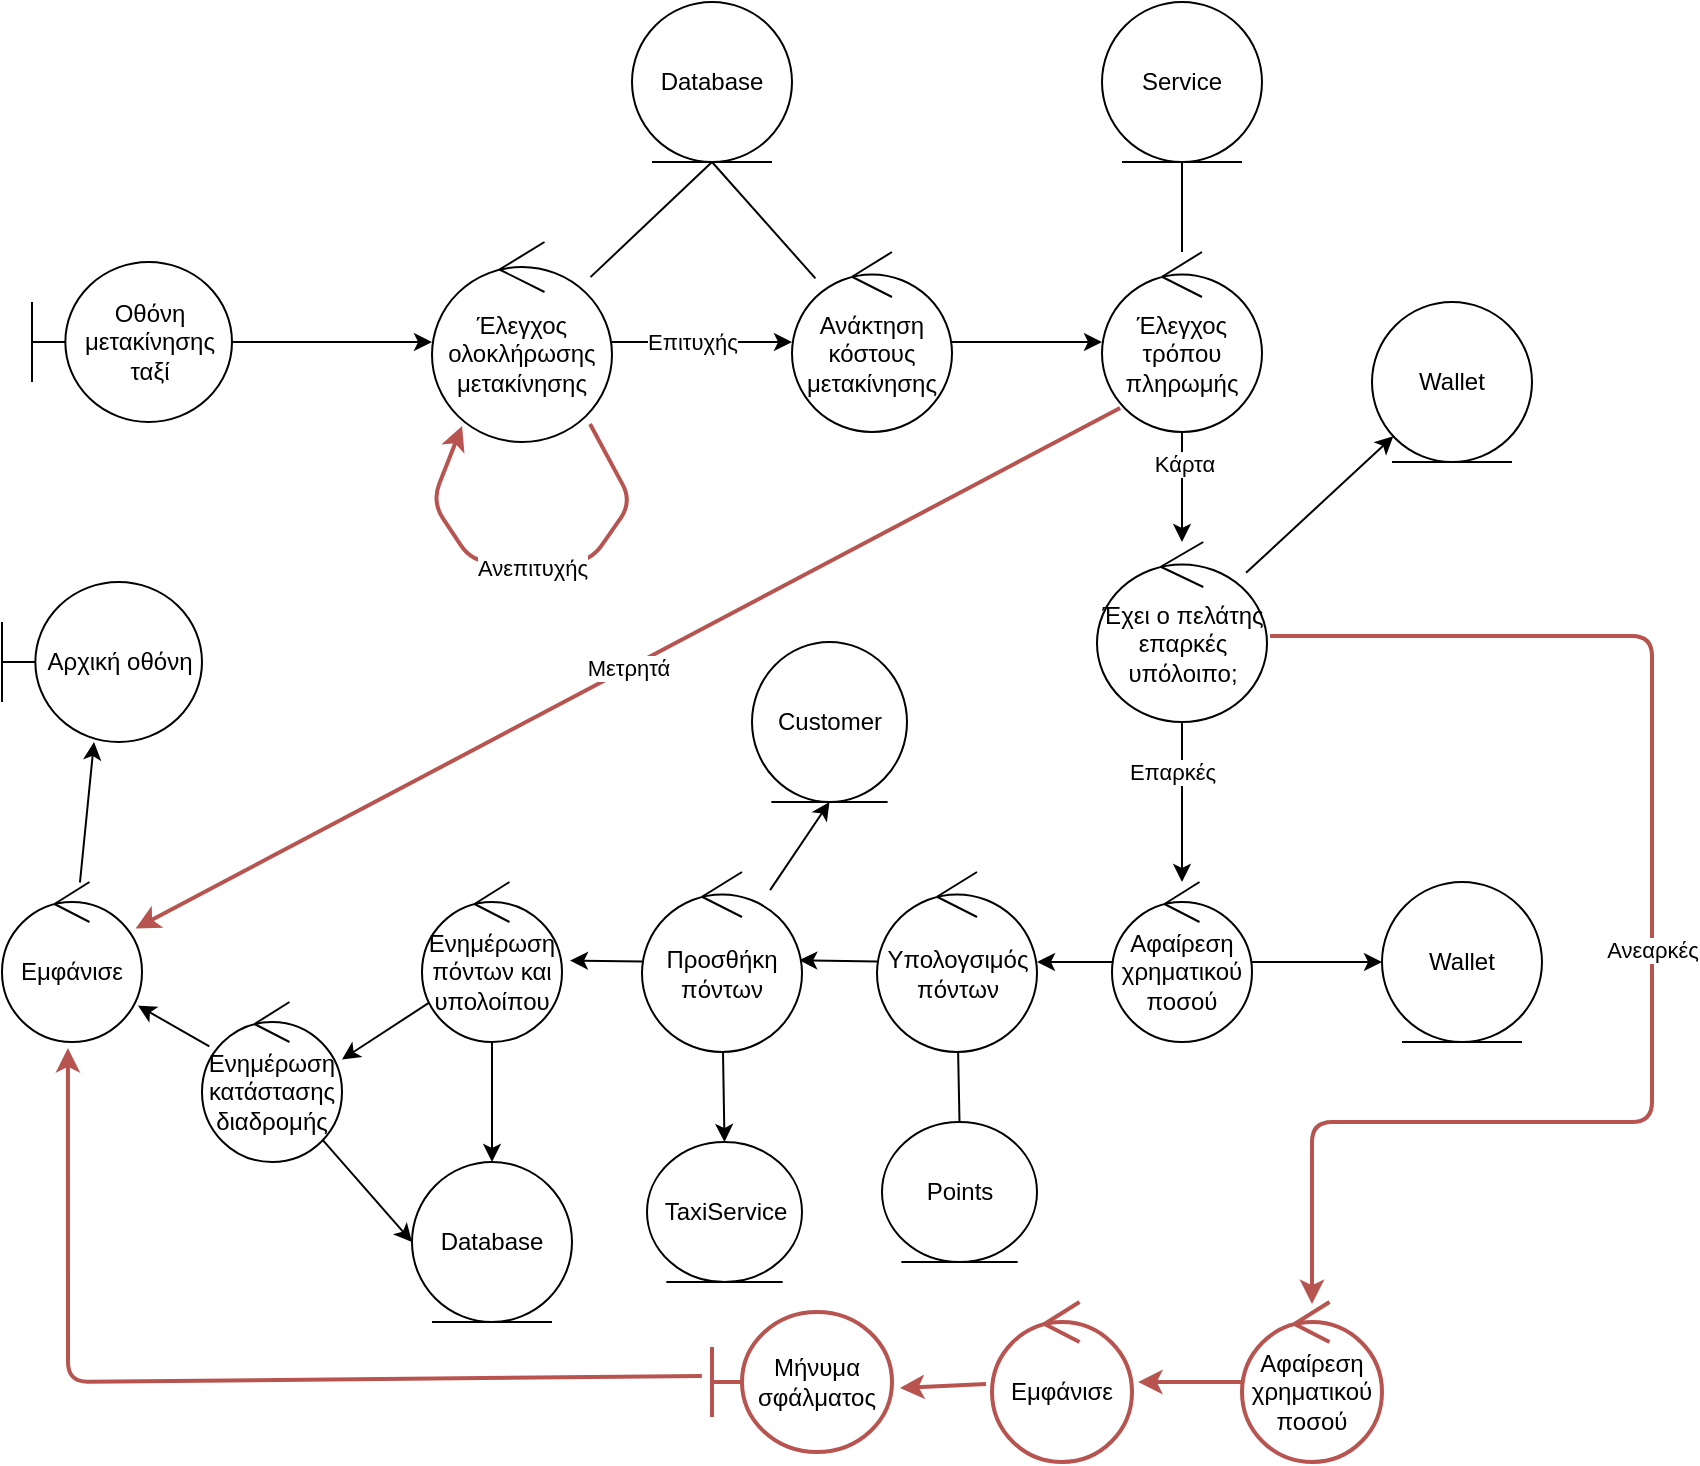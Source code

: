 <mxfile>
    <diagram id="DId9uxz7sm1LXZV5XANA" name="Page-1">
        <mxGraphModel dx="323" dy="272" grid="1" gridSize="10" guides="1" tooltips="1" connect="1" arrows="1" fold="1" page="1" pageScale="1" pageWidth="850" pageHeight="1100" math="0" shadow="0">
            <root>
                <mxCell id="0"/>
                <mxCell id="1" parent="0"/>
                <mxCell id="13" style="edgeStyle=none;html=1;" parent="1" source="5" target="12" edge="1">
                    <mxGeometry relative="1" as="geometry"/>
                </mxCell>
                <mxCell id="5" value="Οθόνη μετακίνησης&lt;br&gt;ταξί" style="shape=umlBoundary;whiteSpace=wrap;html=1;" parent="1" vertex="1">
                    <mxGeometry x="40" y="210" width="100" height="80" as="geometry"/>
                </mxCell>
                <mxCell id="15" style="edgeStyle=none;html=1;entryX=0.5;entryY=1;entryDx=0;entryDy=0;endArrow=none;endFill=0;" parent="1" source="12" target="14" edge="1">
                    <mxGeometry relative="1" as="geometry"/>
                </mxCell>
                <mxCell id="17" value="" style="edgeStyle=none;html=1;" parent="1" source="12" target="16" edge="1">
                    <mxGeometry relative="1" as="geometry"/>
                </mxCell>
                <mxCell id="18" value="Επιτυχής" style="edgeLabel;html=1;align=center;verticalAlign=middle;resizable=0;points=[];" parent="17" vertex="1" connectable="0">
                    <mxGeometry x="-0.401" y="1" relative="1" as="geometry">
                        <mxPoint x="13" y="1" as="offset"/>
                    </mxGeometry>
                </mxCell>
                <mxCell id="12" value="Έλεγχος ολοκλήρωσης μετακίνησης" style="ellipse;shape=umlControl;whiteSpace=wrap;html=1;" parent="1" vertex="1">
                    <mxGeometry x="240" y="200" width="90" height="100" as="geometry"/>
                </mxCell>
                <mxCell id="14" value="Database" style="ellipse;shape=umlEntity;whiteSpace=wrap;html=1;" parent="1" vertex="1">
                    <mxGeometry x="340" y="80" width="80" height="80" as="geometry"/>
                </mxCell>
                <mxCell id="20" value="" style="edgeStyle=none;html=1;entryX=0.5;entryY=1;entryDx=0;entryDy=0;endArrow=none;endFill=0;" parent="1" source="16" target="14" edge="1">
                    <mxGeometry relative="1" as="geometry">
                        <mxPoint x="460" y="160" as="targetPoint"/>
                    </mxGeometry>
                </mxCell>
                <mxCell id="24" value="" style="edgeStyle=none;html=1;" parent="1" source="16" target="21" edge="1">
                    <mxGeometry relative="1" as="geometry"/>
                </mxCell>
                <mxCell id="16" value="Ανάκτηση κόστους μετακίνησης" style="ellipse;shape=umlControl;whiteSpace=wrap;html=1;" parent="1" vertex="1">
                    <mxGeometry x="420" y="205" width="80" height="90" as="geometry"/>
                </mxCell>
                <mxCell id="27" value="" style="edgeStyle=none;html=1;" parent="1" source="21" target="26" edge="1">
                    <mxGeometry relative="1" as="geometry"/>
                </mxCell>
                <mxCell id="28" value="Κάρτα" style="edgeLabel;html=1;align=center;verticalAlign=middle;resizable=0;points=[];" parent="27" connectable="0" vertex="1">
                    <mxGeometry x="-0.44" y="1" relative="1" as="geometry">
                        <mxPoint as="offset"/>
                    </mxGeometry>
                </mxCell>
                <mxCell id="74" value="" style="edgeStyle=none;html=1;endArrow=none;endFill=0;" parent="1" source="21" target="73" edge="1">
                    <mxGeometry relative="1" as="geometry"/>
                </mxCell>
                <mxCell id="21" value="Έλεγχος τρόπου πληρωμής" style="ellipse;shape=umlControl;whiteSpace=wrap;html=1;" parent="1" vertex="1">
                    <mxGeometry x="575" y="205" width="80" height="90" as="geometry"/>
                </mxCell>
                <mxCell id="30" value="" style="edgeStyle=none;html=1;" parent="1" source="26" target="29" edge="1">
                    <mxGeometry relative="1" as="geometry"/>
                </mxCell>
                <mxCell id="32" value="" style="edgeStyle=none;html=1;" parent="1" source="26" target="31" edge="1">
                    <mxGeometry relative="1" as="geometry"/>
                </mxCell>
                <mxCell id="33" value="Επαρκές" style="edgeLabel;html=1;align=center;verticalAlign=middle;resizable=0;points=[];" parent="32" vertex="1" connectable="0">
                    <mxGeometry x="-0.363" y="1" relative="1" as="geometry">
                        <mxPoint x="-6" y="-1" as="offset"/>
                    </mxGeometry>
                </mxCell>
                <mxCell id="26" value="Έχει ο πελάτης επαρκές υπόλοιπο;" style="ellipse;shape=umlControl;whiteSpace=wrap;html=1;" parent="1" vertex="1">
                    <mxGeometry x="572.5" y="350" width="85" height="90" as="geometry"/>
                </mxCell>
                <mxCell id="29" value="Wallet" style="ellipse;shape=umlEntity;whiteSpace=wrap;html=1;" parent="1" vertex="1">
                    <mxGeometry x="710" y="230" width="80" height="80" as="geometry"/>
                </mxCell>
                <mxCell id="36" value="" style="edgeStyle=none;html=1;" parent="1" source="31" target="35" edge="1">
                    <mxGeometry relative="1" as="geometry"/>
                </mxCell>
                <mxCell id="39" value="" style="edgeStyle=none;html=1;" parent="1" source="31" target="38" edge="1">
                    <mxGeometry relative="1" as="geometry"/>
                </mxCell>
                <mxCell id="31" value="Αφαίρεση χρηματικού ποσού" style="ellipse;shape=umlControl;whiteSpace=wrap;html=1;" parent="1" vertex="1">
                    <mxGeometry x="580" y="520" width="70" height="80" as="geometry"/>
                </mxCell>
                <mxCell id="35" value="Wallet" style="ellipse;shape=umlEntity;whiteSpace=wrap;html=1;" parent="1" vertex="1">
                    <mxGeometry x="715" y="520" width="80" height="80" as="geometry"/>
                </mxCell>
                <mxCell id="41" value="" style="edgeStyle=none;html=1;endArrow=none;endFill=0;entryX=0.5;entryY=0;entryDx=0;entryDy=0;" parent="1" source="38" target="84" edge="1">
                    <mxGeometry relative="1" as="geometry"/>
                </mxCell>
                <mxCell id="76" value="" style="edgeStyle=none;html=1;endArrow=classic;endFill=1;entryX=0.983;entryY=0.49;entryDx=0;entryDy=0;entryPerimeter=0;" parent="1" source="38" target="75" edge="1">
                    <mxGeometry relative="1" as="geometry"/>
                </mxCell>
                <mxCell id="38" value="Υπολογσιμός πόντων" style="ellipse;shape=umlControl;whiteSpace=wrap;html=1;" parent="1" vertex="1">
                    <mxGeometry x="462.5" y="515" width="80" height="90" as="geometry"/>
                </mxCell>
                <mxCell id="40" value="TaxiService" style="ellipse;shape=umlEntity;whiteSpace=wrap;html=1;" parent="1" vertex="1">
                    <mxGeometry x="347.5" y="650" width="77.5" height="70" as="geometry"/>
                </mxCell>
                <mxCell id="45" value="" style="edgeStyle=none;html=1;entryX=0.5;entryY=0;entryDx=0;entryDy=0;" parent="1" source="42" target="43" edge="1">
                    <mxGeometry relative="1" as="geometry"/>
                </mxCell>
                <mxCell id="47" value="" style="edgeStyle=none;html=1;entryX=1;entryY=0.359;entryDx=0;entryDy=0;entryPerimeter=0;" parent="1" source="42" target="81" edge="1">
                    <mxGeometry relative="1" as="geometry"/>
                </mxCell>
                <mxCell id="42" value="Ενημέρωση πόντων και υπολοίπου" style="ellipse;shape=umlControl;whiteSpace=wrap;html=1;" parent="1" vertex="1">
                    <mxGeometry x="235" y="520" width="70" height="80" as="geometry"/>
                </mxCell>
                <mxCell id="43" value="Database" style="ellipse;shape=umlEntity;whiteSpace=wrap;html=1;" parent="1" vertex="1">
                    <mxGeometry x="230" y="660" width="80" height="80" as="geometry"/>
                </mxCell>
                <mxCell id="49" value="" style="edgeStyle=none;html=1;" parent="1" source="46" target="48" edge="1">
                    <mxGeometry relative="1" as="geometry"/>
                </mxCell>
                <mxCell id="46" value="Εμφάνισε" style="ellipse;shape=umlControl;whiteSpace=wrap;html=1;" parent="1" vertex="1">
                    <mxGeometry x="25" y="520" width="70" height="80" as="geometry"/>
                </mxCell>
                <mxCell id="48" value="Αρχική οθόνη" style="shape=umlBoundary;whiteSpace=wrap;html=1;" parent="1" vertex="1">
                    <mxGeometry x="25" y="370" width="100" height="80" as="geometry"/>
                </mxCell>
                <mxCell id="51" style="edgeStyle=none;html=1;entryX=0.167;entryY=0.92;entryDx=0;entryDy=0;entryPerimeter=0;exitX=0.878;exitY=0.91;exitDx=0;exitDy=0;exitPerimeter=0;strokeColor=#b85450;fillColor=#f8cecc;strokeWidth=2;" parent="1" source="12" target="12" edge="1">
                    <mxGeometry relative="1" as="geometry">
                        <Array as="points">
                            <mxPoint x="340" y="330"/>
                            <mxPoint x="319" y="360"/>
                            <mxPoint x="260" y="360"/>
                            <mxPoint x="240" y="330"/>
                        </Array>
                    </mxGeometry>
                </mxCell>
                <mxCell id="52" value="Ανεπιτυχής" style="edgeLabel;html=1;align=center;verticalAlign=middle;resizable=0;points=[];" parent="51" vertex="1" connectable="0">
                    <mxGeometry x="-0.115" y="3" relative="1" as="geometry">
                        <mxPoint x="-14" as="offset"/>
                    </mxGeometry>
                </mxCell>
                <mxCell id="54" value="Μετρητά" style="edgeStyle=none;html=1;fillColor=#f8cecc;strokeColor=#b85450;strokeWidth=2;exitX=0.113;exitY=0.867;exitDx=0;exitDy=0;exitPerimeter=0;" parent="1" source="21" target="46" edge="1">
                    <mxGeometry relative="1" as="geometry">
                        <mxPoint x="575.001" y="289.999" as="sourcePoint"/>
                        <mxPoint x="467.87" y="394" as="targetPoint"/>
                    </mxGeometry>
                </mxCell>
                <mxCell id="55" value="Ανεαρκές" style="edgeStyle=none;html=1;fillColor=#f8cecc;strokeColor=#b85450;strokeWidth=2;exitX=1.018;exitY=0.522;exitDx=0;exitDy=0;exitPerimeter=0;entryX=0.5;entryY=0.013;entryDx=0;entryDy=0;entryPerimeter=0;" parent="1" source="26" target="58" edge="1">
                    <mxGeometry relative="1" as="geometry">
                        <mxPoint x="1183.86" y="490" as="sourcePoint"/>
                        <mxPoint x="680" y="720" as="targetPoint"/>
                        <Array as="points">
                            <mxPoint x="850" y="397"/>
                            <mxPoint x="850" y="640"/>
                            <mxPoint x="680" y="640"/>
                        </Array>
                    </mxGeometry>
                </mxCell>
                <mxCell id="57" style="edgeStyle=none;html=1;entryX=1.043;entryY=0.5;entryDx=0;entryDy=0;entryPerimeter=0;strokeColor=#B85450;strokeWidth=2;" parent="1" source="58" target="68" edge="1">
                    <mxGeometry relative="1" as="geometry">
                        <mxPoint x="496.5" y="802.26" as="targetPoint"/>
                    </mxGeometry>
                </mxCell>
                <mxCell id="58" value="Αφαίρεση χρηματικού ποσού" style="ellipse;shape=umlControl;whiteSpace=wrap;html=1;strokeColor=#B85450;strokeWidth=2;" parent="1" vertex="1">
                    <mxGeometry x="645" y="730" width="70" height="80" as="geometry"/>
                </mxCell>
                <mxCell id="60" value="Μήνυμα σφάλματος" style="shape=umlBoundary;whiteSpace=wrap;html=1;fillColor=none;strokeColor=#b85450;strokeWidth=2;" parent="1" vertex="1">
                    <mxGeometry x="380" y="735.0" width="90" height="70" as="geometry"/>
                </mxCell>
                <mxCell id="68" value="Εμφάνισε" style="ellipse;shape=umlControl;whiteSpace=wrap;html=1;strokeColor=#B85450;strokeWidth=2;" parent="1" vertex="1">
                    <mxGeometry x="520" y="730" width="70" height="80" as="geometry"/>
                </mxCell>
                <mxCell id="71" style="edgeStyle=none;html=1;entryX=1.044;entryY=0.543;entryDx=0;entryDy=0;entryPerimeter=0;strokeColor=#B85450;strokeWidth=2;exitX=-0.043;exitY=0.513;exitDx=0;exitDy=0;exitPerimeter=0;" parent="1" source="68" target="60" edge="1">
                    <mxGeometry relative="1" as="geometry">
                        <mxPoint x="468.01" y="840" as="targetPoint"/>
                        <mxPoint x="520" y="840" as="sourcePoint"/>
                    </mxGeometry>
                </mxCell>
                <mxCell id="72" style="edgeStyle=none;html=1;entryX=0.471;entryY=1.038;entryDx=0;entryDy=0;entryPerimeter=0;strokeColor=#B85450;strokeWidth=2;exitX=-0.056;exitY=0.457;exitDx=0;exitDy=0;exitPerimeter=0;" parent="1" source="60" target="46" edge="1">
                    <mxGeometry relative="1" as="geometry">
                        <mxPoint x="263.49" y="761.97" as="targetPoint"/>
                        <mxPoint x="306.52" y="760" as="sourcePoint"/>
                        <Array as="points">
                            <mxPoint x="58" y="770"/>
                        </Array>
                    </mxGeometry>
                </mxCell>
                <mxCell id="73" value="Service" style="ellipse;shape=umlEntity;whiteSpace=wrap;html=1;" parent="1" vertex="1">
                    <mxGeometry x="575" y="80" width="80" height="80" as="geometry"/>
                </mxCell>
                <mxCell id="78" style="edgeStyle=none;html=1;entryX=0.5;entryY=0;entryDx=0;entryDy=0;endArrow=classic;endFill=1;" parent="1" source="75" target="40" edge="1">
                    <mxGeometry relative="1" as="geometry"/>
                </mxCell>
                <mxCell id="79" style="edgeStyle=none;html=1;entryX=0.5;entryY=1;entryDx=0;entryDy=0;endArrow=classic;endFill=1;" parent="1" source="75" target="77" edge="1">
                    <mxGeometry relative="1" as="geometry"/>
                </mxCell>
                <mxCell id="80" style="edgeStyle=none;html=1;entryX=1.057;entryY=0.491;entryDx=0;entryDy=0;entryPerimeter=0;endArrow=classic;endFill=1;" parent="1" source="75" target="42" edge="1">
                    <mxGeometry relative="1" as="geometry"/>
                </mxCell>
                <mxCell id="75" value="Προσθήκη πόντων" style="ellipse;shape=umlControl;whiteSpace=wrap;html=1;" parent="1" vertex="1">
                    <mxGeometry x="345" y="515" width="80" height="90" as="geometry"/>
                </mxCell>
                <mxCell id="77" value="Customer" style="ellipse;shape=umlEntity;whiteSpace=wrap;html=1;" parent="1" vertex="1">
                    <mxGeometry x="400" y="400" width="77.5" height="80" as="geometry"/>
                </mxCell>
                <mxCell id="82" style="edgeStyle=none;html=1;entryX=0;entryY=0.5;entryDx=0;entryDy=0;endArrow=classic;endFill=1;" parent="1" source="81" target="43" edge="1">
                    <mxGeometry relative="1" as="geometry"/>
                </mxCell>
                <mxCell id="83" style="edgeStyle=none;html=1;entryX=0.971;entryY=0.772;entryDx=0;entryDy=0;entryPerimeter=0;endArrow=classic;endFill=1;" parent="1" source="81" target="46" edge="1">
                    <mxGeometry relative="1" as="geometry"/>
                </mxCell>
                <mxCell id="81" value="Ενημέρωση κατάστασης διαδρομής" style="ellipse;shape=umlControl;whiteSpace=wrap;html=1;" parent="1" vertex="1">
                    <mxGeometry x="125" y="580" width="70" height="80" as="geometry"/>
                </mxCell>
                <mxCell id="84" value="Points" style="ellipse;shape=umlEntity;whiteSpace=wrap;html=1;" parent="1" vertex="1">
                    <mxGeometry x="465" y="640" width="77.5" height="70" as="geometry"/>
                </mxCell>
            </root>
        </mxGraphModel>
    </diagram>
</mxfile>